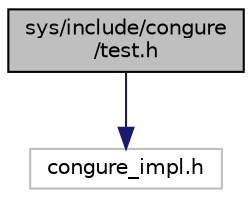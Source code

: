 digraph "sys/include/congure/test.h"
{
 // LATEX_PDF_SIZE
  edge [fontname="Helvetica",fontsize="10",labelfontname="Helvetica",labelfontsize="10"];
  node [fontname="Helvetica",fontsize="10",shape=record];
  Node1 [label="sys/include/congure\l/test.h",height=0.2,width=0.4,color="black", fillcolor="grey75", style="filled", fontcolor="black",tooltip="Definitions for the CongURE test framework."];
  Node1 -> Node2 [color="midnightblue",fontsize="10",style="solid",fontname="Helvetica"];
  Node2 [label="congure_impl.h",height=0.2,width=0.4,color="grey75", fillcolor="white", style="filled",tooltip=" "];
}
